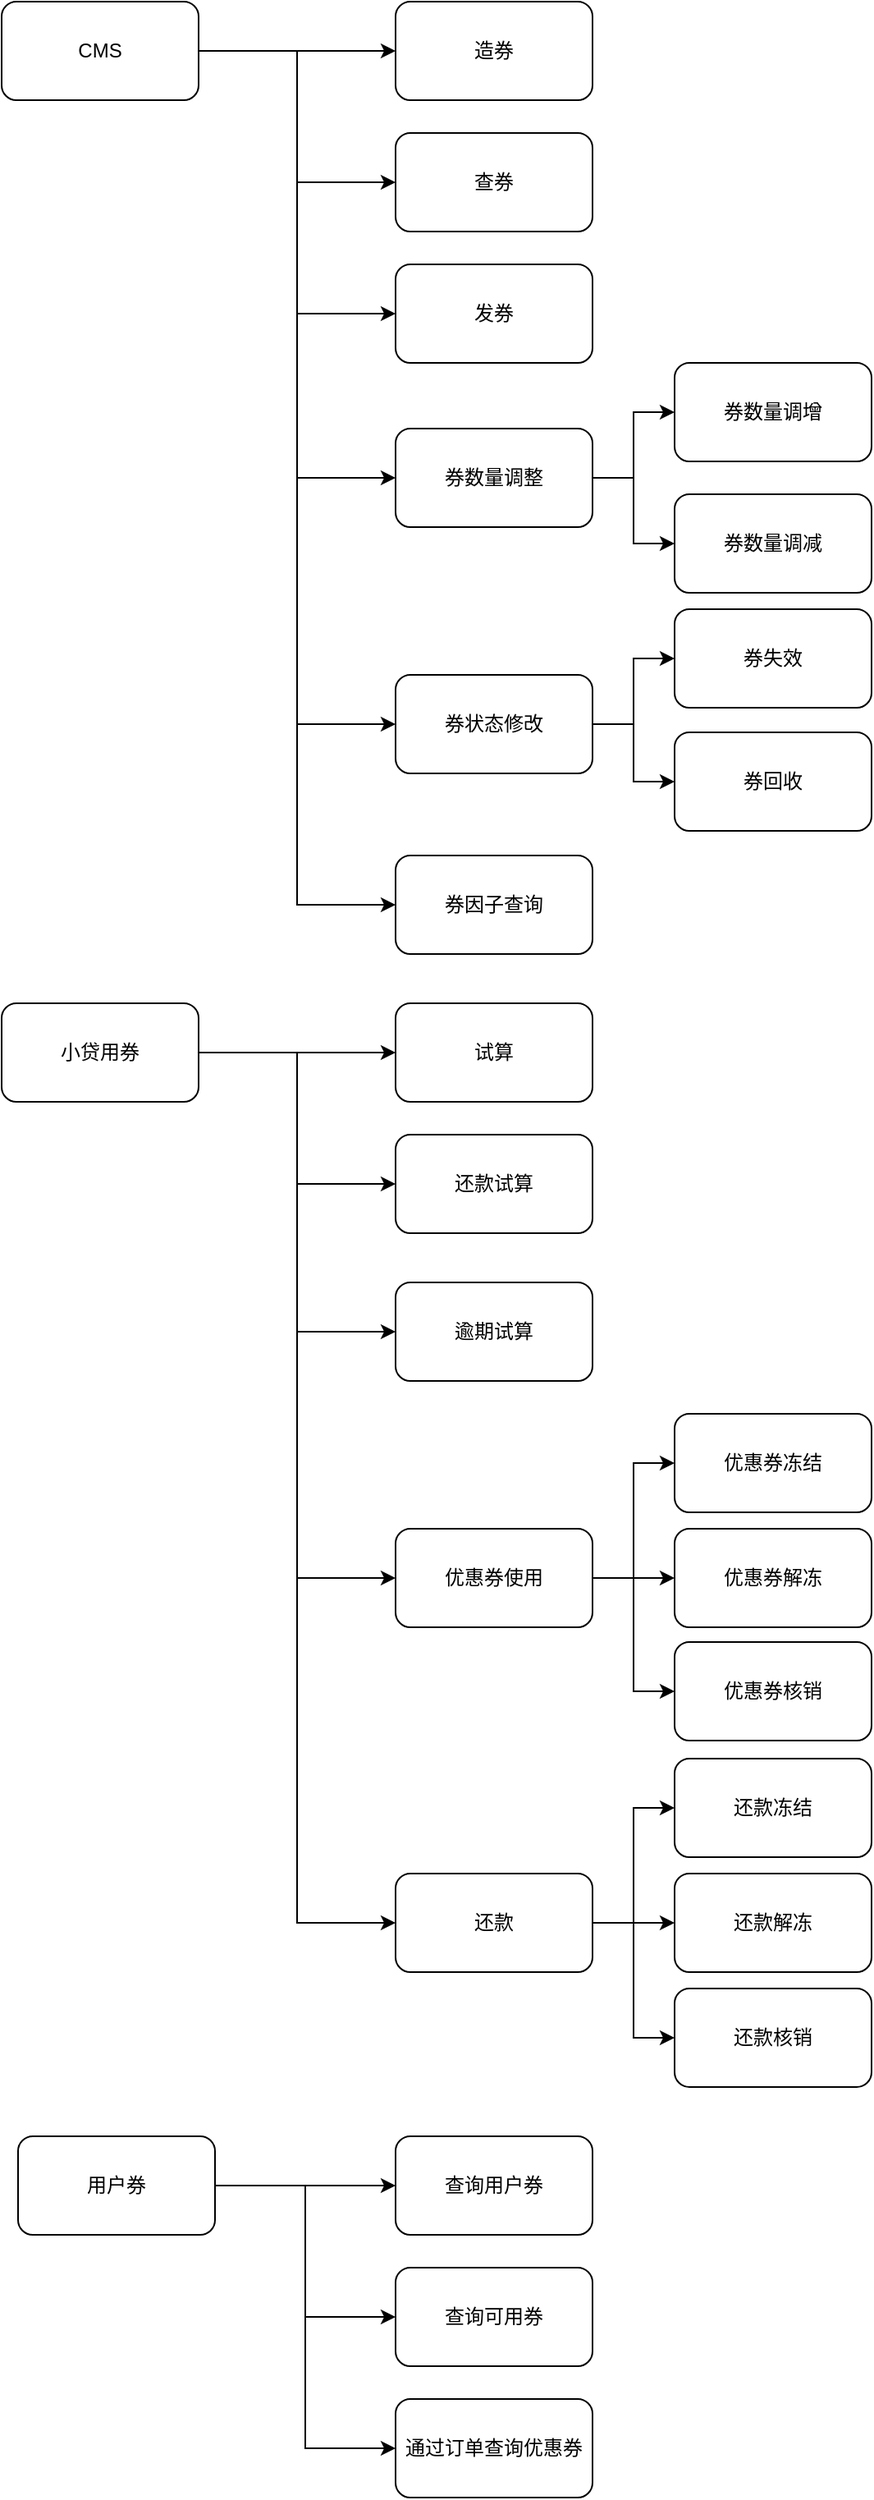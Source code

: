 <mxfile version="21.3.8" type="github">
  <diagram name="第 1 页" id="sAMFM_kAIzJIXbysXmXj">
    <mxGraphModel dx="1050" dy="541" grid="1" gridSize="10" guides="1" tooltips="1" connect="1" arrows="1" fold="1" page="1" pageScale="1" pageWidth="827" pageHeight="1169" math="0" shadow="0">
      <root>
        <mxCell id="0" />
        <mxCell id="1" parent="0" />
        <mxCell id="V7zckTCGArjimNkhpKVx-19" style="edgeStyle=orthogonalEdgeStyle;rounded=0;orthogonalLoop=1;jettySize=auto;html=1;" parent="1" source="V7zckTCGArjimNkhpKVx-4" target="V7zckTCGArjimNkhpKVx-5" edge="1">
          <mxGeometry relative="1" as="geometry" />
        </mxCell>
        <mxCell id="V7zckTCGArjimNkhpKVx-20" style="edgeStyle=orthogonalEdgeStyle;rounded=0;orthogonalLoop=1;jettySize=auto;html=1;entryX=0;entryY=0.5;entryDx=0;entryDy=0;" parent="1" source="V7zckTCGArjimNkhpKVx-4" target="V7zckTCGArjimNkhpKVx-6" edge="1">
          <mxGeometry relative="1" as="geometry" />
        </mxCell>
        <mxCell id="V7zckTCGArjimNkhpKVx-21" style="edgeStyle=orthogonalEdgeStyle;rounded=0;orthogonalLoop=1;jettySize=auto;html=1;entryX=0;entryY=0.5;entryDx=0;entryDy=0;" parent="1" source="V7zckTCGArjimNkhpKVx-4" target="V7zckTCGArjimNkhpKVx-7" edge="1">
          <mxGeometry relative="1" as="geometry" />
        </mxCell>
        <mxCell id="V7zckTCGArjimNkhpKVx-22" style="edgeStyle=orthogonalEdgeStyle;rounded=0;orthogonalLoop=1;jettySize=auto;html=1;entryX=0;entryY=0.5;entryDx=0;entryDy=0;" parent="1" source="V7zckTCGArjimNkhpKVx-4" target="V7zckTCGArjimNkhpKVx-8" edge="1">
          <mxGeometry relative="1" as="geometry" />
        </mxCell>
        <mxCell id="V7zckTCGArjimNkhpKVx-23" style="edgeStyle=orthogonalEdgeStyle;rounded=0;orthogonalLoop=1;jettySize=auto;html=1;entryX=0;entryY=0.5;entryDx=0;entryDy=0;" parent="1" source="V7zckTCGArjimNkhpKVx-4" target="V7zckTCGArjimNkhpKVx-13" edge="1">
          <mxGeometry relative="1" as="geometry" />
        </mxCell>
        <mxCell id="V7zckTCGArjimNkhpKVx-24" style="edgeStyle=orthogonalEdgeStyle;rounded=0;orthogonalLoop=1;jettySize=auto;html=1;entryX=0;entryY=0.5;entryDx=0;entryDy=0;" parent="1" source="V7zckTCGArjimNkhpKVx-4" target="V7zckTCGArjimNkhpKVx-18" edge="1">
          <mxGeometry relative="1" as="geometry" />
        </mxCell>
        <mxCell id="V7zckTCGArjimNkhpKVx-4" value="CMS" style="rounded=1;whiteSpace=wrap;html=1;" parent="1" vertex="1">
          <mxGeometry x="40" y="110" width="120" height="60" as="geometry" />
        </mxCell>
        <mxCell id="V7zckTCGArjimNkhpKVx-5" value="造券" style="rounded=1;whiteSpace=wrap;html=1;" parent="1" vertex="1">
          <mxGeometry x="280" y="110" width="120" height="60" as="geometry" />
        </mxCell>
        <mxCell id="V7zckTCGArjimNkhpKVx-6" value="查券" style="rounded=1;whiteSpace=wrap;html=1;" parent="1" vertex="1">
          <mxGeometry x="280" y="190" width="120" height="60" as="geometry" />
        </mxCell>
        <mxCell id="V7zckTCGArjimNkhpKVx-7" value="发券" style="rounded=1;whiteSpace=wrap;html=1;" parent="1" vertex="1">
          <mxGeometry x="280" y="270" width="120" height="60" as="geometry" />
        </mxCell>
        <mxCell id="V7zckTCGArjimNkhpKVx-11" style="edgeStyle=orthogonalEdgeStyle;rounded=0;orthogonalLoop=1;jettySize=auto;html=1;" parent="1" source="V7zckTCGArjimNkhpKVx-8" target="V7zckTCGArjimNkhpKVx-9" edge="1">
          <mxGeometry relative="1" as="geometry" />
        </mxCell>
        <mxCell id="V7zckTCGArjimNkhpKVx-12" style="edgeStyle=orthogonalEdgeStyle;rounded=0;orthogonalLoop=1;jettySize=auto;html=1;" parent="1" source="V7zckTCGArjimNkhpKVx-8" target="V7zckTCGArjimNkhpKVx-10" edge="1">
          <mxGeometry relative="1" as="geometry" />
        </mxCell>
        <mxCell id="V7zckTCGArjimNkhpKVx-8" value="券数量调整" style="rounded=1;whiteSpace=wrap;html=1;" parent="1" vertex="1">
          <mxGeometry x="280" y="370" width="120" height="60" as="geometry" />
        </mxCell>
        <mxCell id="V7zckTCGArjimNkhpKVx-9" value="券数量调增" style="rounded=1;whiteSpace=wrap;html=1;" parent="1" vertex="1">
          <mxGeometry x="450" y="330" width="120" height="60" as="geometry" />
        </mxCell>
        <mxCell id="V7zckTCGArjimNkhpKVx-10" value="券数量调减" style="rounded=1;whiteSpace=wrap;html=1;" parent="1" vertex="1">
          <mxGeometry x="450" y="410" width="120" height="60" as="geometry" />
        </mxCell>
        <mxCell id="V7zckTCGArjimNkhpKVx-16" style="edgeStyle=orthogonalEdgeStyle;rounded=0;orthogonalLoop=1;jettySize=auto;html=1;" parent="1" source="V7zckTCGArjimNkhpKVx-13" target="V7zckTCGArjimNkhpKVx-14" edge="1">
          <mxGeometry relative="1" as="geometry" />
        </mxCell>
        <mxCell id="V7zckTCGArjimNkhpKVx-17" style="edgeStyle=orthogonalEdgeStyle;rounded=0;orthogonalLoop=1;jettySize=auto;html=1;" parent="1" source="V7zckTCGArjimNkhpKVx-13" target="V7zckTCGArjimNkhpKVx-15" edge="1">
          <mxGeometry relative="1" as="geometry" />
        </mxCell>
        <mxCell id="V7zckTCGArjimNkhpKVx-13" value="券状态修改" style="rounded=1;whiteSpace=wrap;html=1;" parent="1" vertex="1">
          <mxGeometry x="280" y="520" width="120" height="60" as="geometry" />
        </mxCell>
        <mxCell id="V7zckTCGArjimNkhpKVx-14" value="券失效" style="rounded=1;whiteSpace=wrap;html=1;" parent="1" vertex="1">
          <mxGeometry x="450" y="480" width="120" height="60" as="geometry" />
        </mxCell>
        <mxCell id="V7zckTCGArjimNkhpKVx-15" value="券回收" style="rounded=1;whiteSpace=wrap;html=1;" parent="1" vertex="1">
          <mxGeometry x="450" y="555" width="120" height="60" as="geometry" />
        </mxCell>
        <mxCell id="V7zckTCGArjimNkhpKVx-18" value="券因子查询" style="rounded=1;whiteSpace=wrap;html=1;" parent="1" vertex="1">
          <mxGeometry x="280" y="630" width="120" height="60" as="geometry" />
        </mxCell>
        <mxCell id="V7zckTCGArjimNkhpKVx-29" style="edgeStyle=orthogonalEdgeStyle;rounded=0;orthogonalLoop=1;jettySize=auto;html=1;" parent="1" source="V7zckTCGArjimNkhpKVx-25" target="V7zckTCGArjimNkhpKVx-26" edge="1">
          <mxGeometry relative="1" as="geometry" />
        </mxCell>
        <mxCell id="V7zckTCGArjimNkhpKVx-30" style="edgeStyle=orthogonalEdgeStyle;rounded=0;orthogonalLoop=1;jettySize=auto;html=1;entryX=0;entryY=0.5;entryDx=0;entryDy=0;" parent="1" source="V7zckTCGArjimNkhpKVx-25" target="V7zckTCGArjimNkhpKVx-27" edge="1">
          <mxGeometry relative="1" as="geometry" />
        </mxCell>
        <mxCell id="V7zckTCGArjimNkhpKVx-31" style="edgeStyle=orthogonalEdgeStyle;rounded=0;orthogonalLoop=1;jettySize=auto;html=1;entryX=0;entryY=0.5;entryDx=0;entryDy=0;" parent="1" source="V7zckTCGArjimNkhpKVx-25" target="V7zckTCGArjimNkhpKVx-28" edge="1">
          <mxGeometry relative="1" as="geometry" />
        </mxCell>
        <mxCell id="V7zckTCGArjimNkhpKVx-40" style="edgeStyle=orthogonalEdgeStyle;rounded=0;orthogonalLoop=1;jettySize=auto;html=1;entryX=0;entryY=0.5;entryDx=0;entryDy=0;" parent="1" source="V7zckTCGArjimNkhpKVx-25" target="V7zckTCGArjimNkhpKVx-32" edge="1">
          <mxGeometry relative="1" as="geometry" />
        </mxCell>
        <mxCell id="V7zckTCGArjimNkhpKVx-48" style="edgeStyle=orthogonalEdgeStyle;rounded=0;orthogonalLoop=1;jettySize=auto;html=1;entryX=0;entryY=0.5;entryDx=0;entryDy=0;" parent="1" source="V7zckTCGArjimNkhpKVx-25" target="V7zckTCGArjimNkhpKVx-41" edge="1">
          <mxGeometry relative="1" as="geometry" />
        </mxCell>
        <mxCell id="V7zckTCGArjimNkhpKVx-25" value="小贷用券" style="rounded=1;whiteSpace=wrap;html=1;" parent="1" vertex="1">
          <mxGeometry x="40" y="720" width="120" height="60" as="geometry" />
        </mxCell>
        <mxCell id="V7zckTCGArjimNkhpKVx-26" value="试算" style="rounded=1;whiteSpace=wrap;html=1;" parent="1" vertex="1">
          <mxGeometry x="280" y="720" width="120" height="60" as="geometry" />
        </mxCell>
        <mxCell id="V7zckTCGArjimNkhpKVx-27" value="还款试算" style="rounded=1;whiteSpace=wrap;html=1;" parent="1" vertex="1">
          <mxGeometry x="280" y="800" width="120" height="60" as="geometry" />
        </mxCell>
        <mxCell id="V7zckTCGArjimNkhpKVx-28" value="逾期试算" style="rounded=1;whiteSpace=wrap;html=1;" parent="1" vertex="1">
          <mxGeometry x="280" y="890" width="120" height="60" as="geometry" />
        </mxCell>
        <mxCell id="V7zckTCGArjimNkhpKVx-36" style="edgeStyle=orthogonalEdgeStyle;rounded=0;orthogonalLoop=1;jettySize=auto;html=1;entryX=0;entryY=0.5;entryDx=0;entryDy=0;" parent="1" source="V7zckTCGArjimNkhpKVx-32" target="V7zckTCGArjimNkhpKVx-33" edge="1">
          <mxGeometry relative="1" as="geometry" />
        </mxCell>
        <mxCell id="V7zckTCGArjimNkhpKVx-37" style="edgeStyle=orthogonalEdgeStyle;rounded=0;orthogonalLoop=1;jettySize=auto;html=1;" parent="1" source="V7zckTCGArjimNkhpKVx-32" target="V7zckTCGArjimNkhpKVx-34" edge="1">
          <mxGeometry relative="1" as="geometry" />
        </mxCell>
        <mxCell id="V7zckTCGArjimNkhpKVx-39" style="edgeStyle=orthogonalEdgeStyle;rounded=0;orthogonalLoop=1;jettySize=auto;html=1;entryX=0;entryY=0.5;entryDx=0;entryDy=0;" parent="1" source="V7zckTCGArjimNkhpKVx-32" target="V7zckTCGArjimNkhpKVx-35" edge="1">
          <mxGeometry relative="1" as="geometry" />
        </mxCell>
        <mxCell id="V7zckTCGArjimNkhpKVx-32" value="优惠券使用" style="rounded=1;whiteSpace=wrap;html=1;" parent="1" vertex="1">
          <mxGeometry x="280" y="1040" width="120" height="60" as="geometry" />
        </mxCell>
        <mxCell id="V7zckTCGArjimNkhpKVx-33" value="优惠券冻结" style="rounded=1;whiteSpace=wrap;html=1;" parent="1" vertex="1">
          <mxGeometry x="450" y="970" width="120" height="60" as="geometry" />
        </mxCell>
        <mxCell id="V7zckTCGArjimNkhpKVx-34" value="优惠券解冻" style="rounded=1;whiteSpace=wrap;html=1;" parent="1" vertex="1">
          <mxGeometry x="450" y="1040" width="120" height="60" as="geometry" />
        </mxCell>
        <mxCell id="V7zckTCGArjimNkhpKVx-35" value="优惠券核销" style="rounded=1;whiteSpace=wrap;html=1;" parent="1" vertex="1">
          <mxGeometry x="450" y="1109" width="120" height="60" as="geometry" />
        </mxCell>
        <mxCell id="V7zckTCGArjimNkhpKVx-45" style="edgeStyle=orthogonalEdgeStyle;rounded=0;orthogonalLoop=1;jettySize=auto;html=1;entryX=0;entryY=0.5;entryDx=0;entryDy=0;" parent="1" source="V7zckTCGArjimNkhpKVx-41" target="V7zckTCGArjimNkhpKVx-42" edge="1">
          <mxGeometry relative="1" as="geometry" />
        </mxCell>
        <mxCell id="V7zckTCGArjimNkhpKVx-46" style="edgeStyle=orthogonalEdgeStyle;rounded=0;orthogonalLoop=1;jettySize=auto;html=1;entryX=0;entryY=0.5;entryDx=0;entryDy=0;" parent="1" source="V7zckTCGArjimNkhpKVx-41" target="V7zckTCGArjimNkhpKVx-43" edge="1">
          <mxGeometry relative="1" as="geometry" />
        </mxCell>
        <mxCell id="V7zckTCGArjimNkhpKVx-47" style="edgeStyle=orthogonalEdgeStyle;rounded=0;orthogonalLoop=1;jettySize=auto;html=1;entryX=0;entryY=0.5;entryDx=0;entryDy=0;" parent="1" source="V7zckTCGArjimNkhpKVx-41" target="V7zckTCGArjimNkhpKVx-44" edge="1">
          <mxGeometry relative="1" as="geometry" />
        </mxCell>
        <mxCell id="V7zckTCGArjimNkhpKVx-41" value="还款" style="rounded=1;whiteSpace=wrap;html=1;" parent="1" vertex="1">
          <mxGeometry x="280" y="1250" width="120" height="60" as="geometry" />
        </mxCell>
        <mxCell id="V7zckTCGArjimNkhpKVx-42" value="还款冻结" style="rounded=1;whiteSpace=wrap;html=1;" parent="1" vertex="1">
          <mxGeometry x="450" y="1180" width="120" height="60" as="geometry" />
        </mxCell>
        <mxCell id="V7zckTCGArjimNkhpKVx-43" value="还款解冻" style="rounded=1;whiteSpace=wrap;html=1;" parent="1" vertex="1">
          <mxGeometry x="450" y="1250" width="120" height="60" as="geometry" />
        </mxCell>
        <mxCell id="V7zckTCGArjimNkhpKVx-44" value="还款核销" style="rounded=1;whiteSpace=wrap;html=1;" parent="1" vertex="1">
          <mxGeometry x="450" y="1320" width="120" height="60" as="geometry" />
        </mxCell>
        <mxCell id="BISsYjw-32ySAWJ6FMXq-1" style="edgeStyle=orthogonalEdgeStyle;rounded=0;orthogonalLoop=1;jettySize=auto;html=1;entryX=0;entryY=0.5;entryDx=0;entryDy=0;" edge="1" parent="1" source="V7zckTCGArjimNkhpKVx-50" target="V7zckTCGArjimNkhpKVx-51">
          <mxGeometry relative="1" as="geometry" />
        </mxCell>
        <mxCell id="BISsYjw-32ySAWJ6FMXq-2" style="edgeStyle=orthogonalEdgeStyle;rounded=0;orthogonalLoop=1;jettySize=auto;html=1;entryX=0;entryY=0.5;entryDx=0;entryDy=0;" edge="1" parent="1" source="V7zckTCGArjimNkhpKVx-50" target="V7zckTCGArjimNkhpKVx-52">
          <mxGeometry relative="1" as="geometry" />
        </mxCell>
        <mxCell id="BISsYjw-32ySAWJ6FMXq-3" style="edgeStyle=orthogonalEdgeStyle;rounded=0;orthogonalLoop=1;jettySize=auto;html=1;entryX=0;entryY=0.5;entryDx=0;entryDy=0;" edge="1" parent="1" source="V7zckTCGArjimNkhpKVx-50" target="V7zckTCGArjimNkhpKVx-53">
          <mxGeometry relative="1" as="geometry" />
        </mxCell>
        <mxCell id="V7zckTCGArjimNkhpKVx-50" value="用户券" style="rounded=1;whiteSpace=wrap;html=1;" parent="1" vertex="1">
          <mxGeometry x="50" y="1410" width="120" height="60" as="geometry" />
        </mxCell>
        <mxCell id="V7zckTCGArjimNkhpKVx-51" value="查询用户券" style="rounded=1;whiteSpace=wrap;html=1;" parent="1" vertex="1">
          <mxGeometry x="280" y="1410" width="120" height="60" as="geometry" />
        </mxCell>
        <mxCell id="V7zckTCGArjimNkhpKVx-52" value="查询可用券" style="rounded=1;whiteSpace=wrap;html=1;" parent="1" vertex="1">
          <mxGeometry x="280" y="1490" width="120" height="60" as="geometry" />
        </mxCell>
        <mxCell id="V7zckTCGArjimNkhpKVx-53" value="通过订单查询优惠券" style="rounded=1;whiteSpace=wrap;html=1;" parent="1" vertex="1">
          <mxGeometry x="280" y="1570" width="120" height="60" as="geometry" />
        </mxCell>
      </root>
    </mxGraphModel>
  </diagram>
</mxfile>
